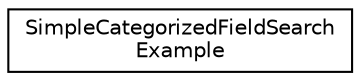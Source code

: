 digraph "Graphical Class Hierarchy"
{
  edge [fontname="Helvetica",fontsize="10",labelfontname="Helvetica",labelfontsize="10"];
  node [fontname="Helvetica",fontsize="10",shape=record];
  rankdir="LR";
  Node1 [label="SimpleCategorizedFieldSearch\lExample",height=0.2,width=0.4,color="black", fillcolor="white", style="filled",URL="$class_simple_categorized_field_search_example.html"];
}
